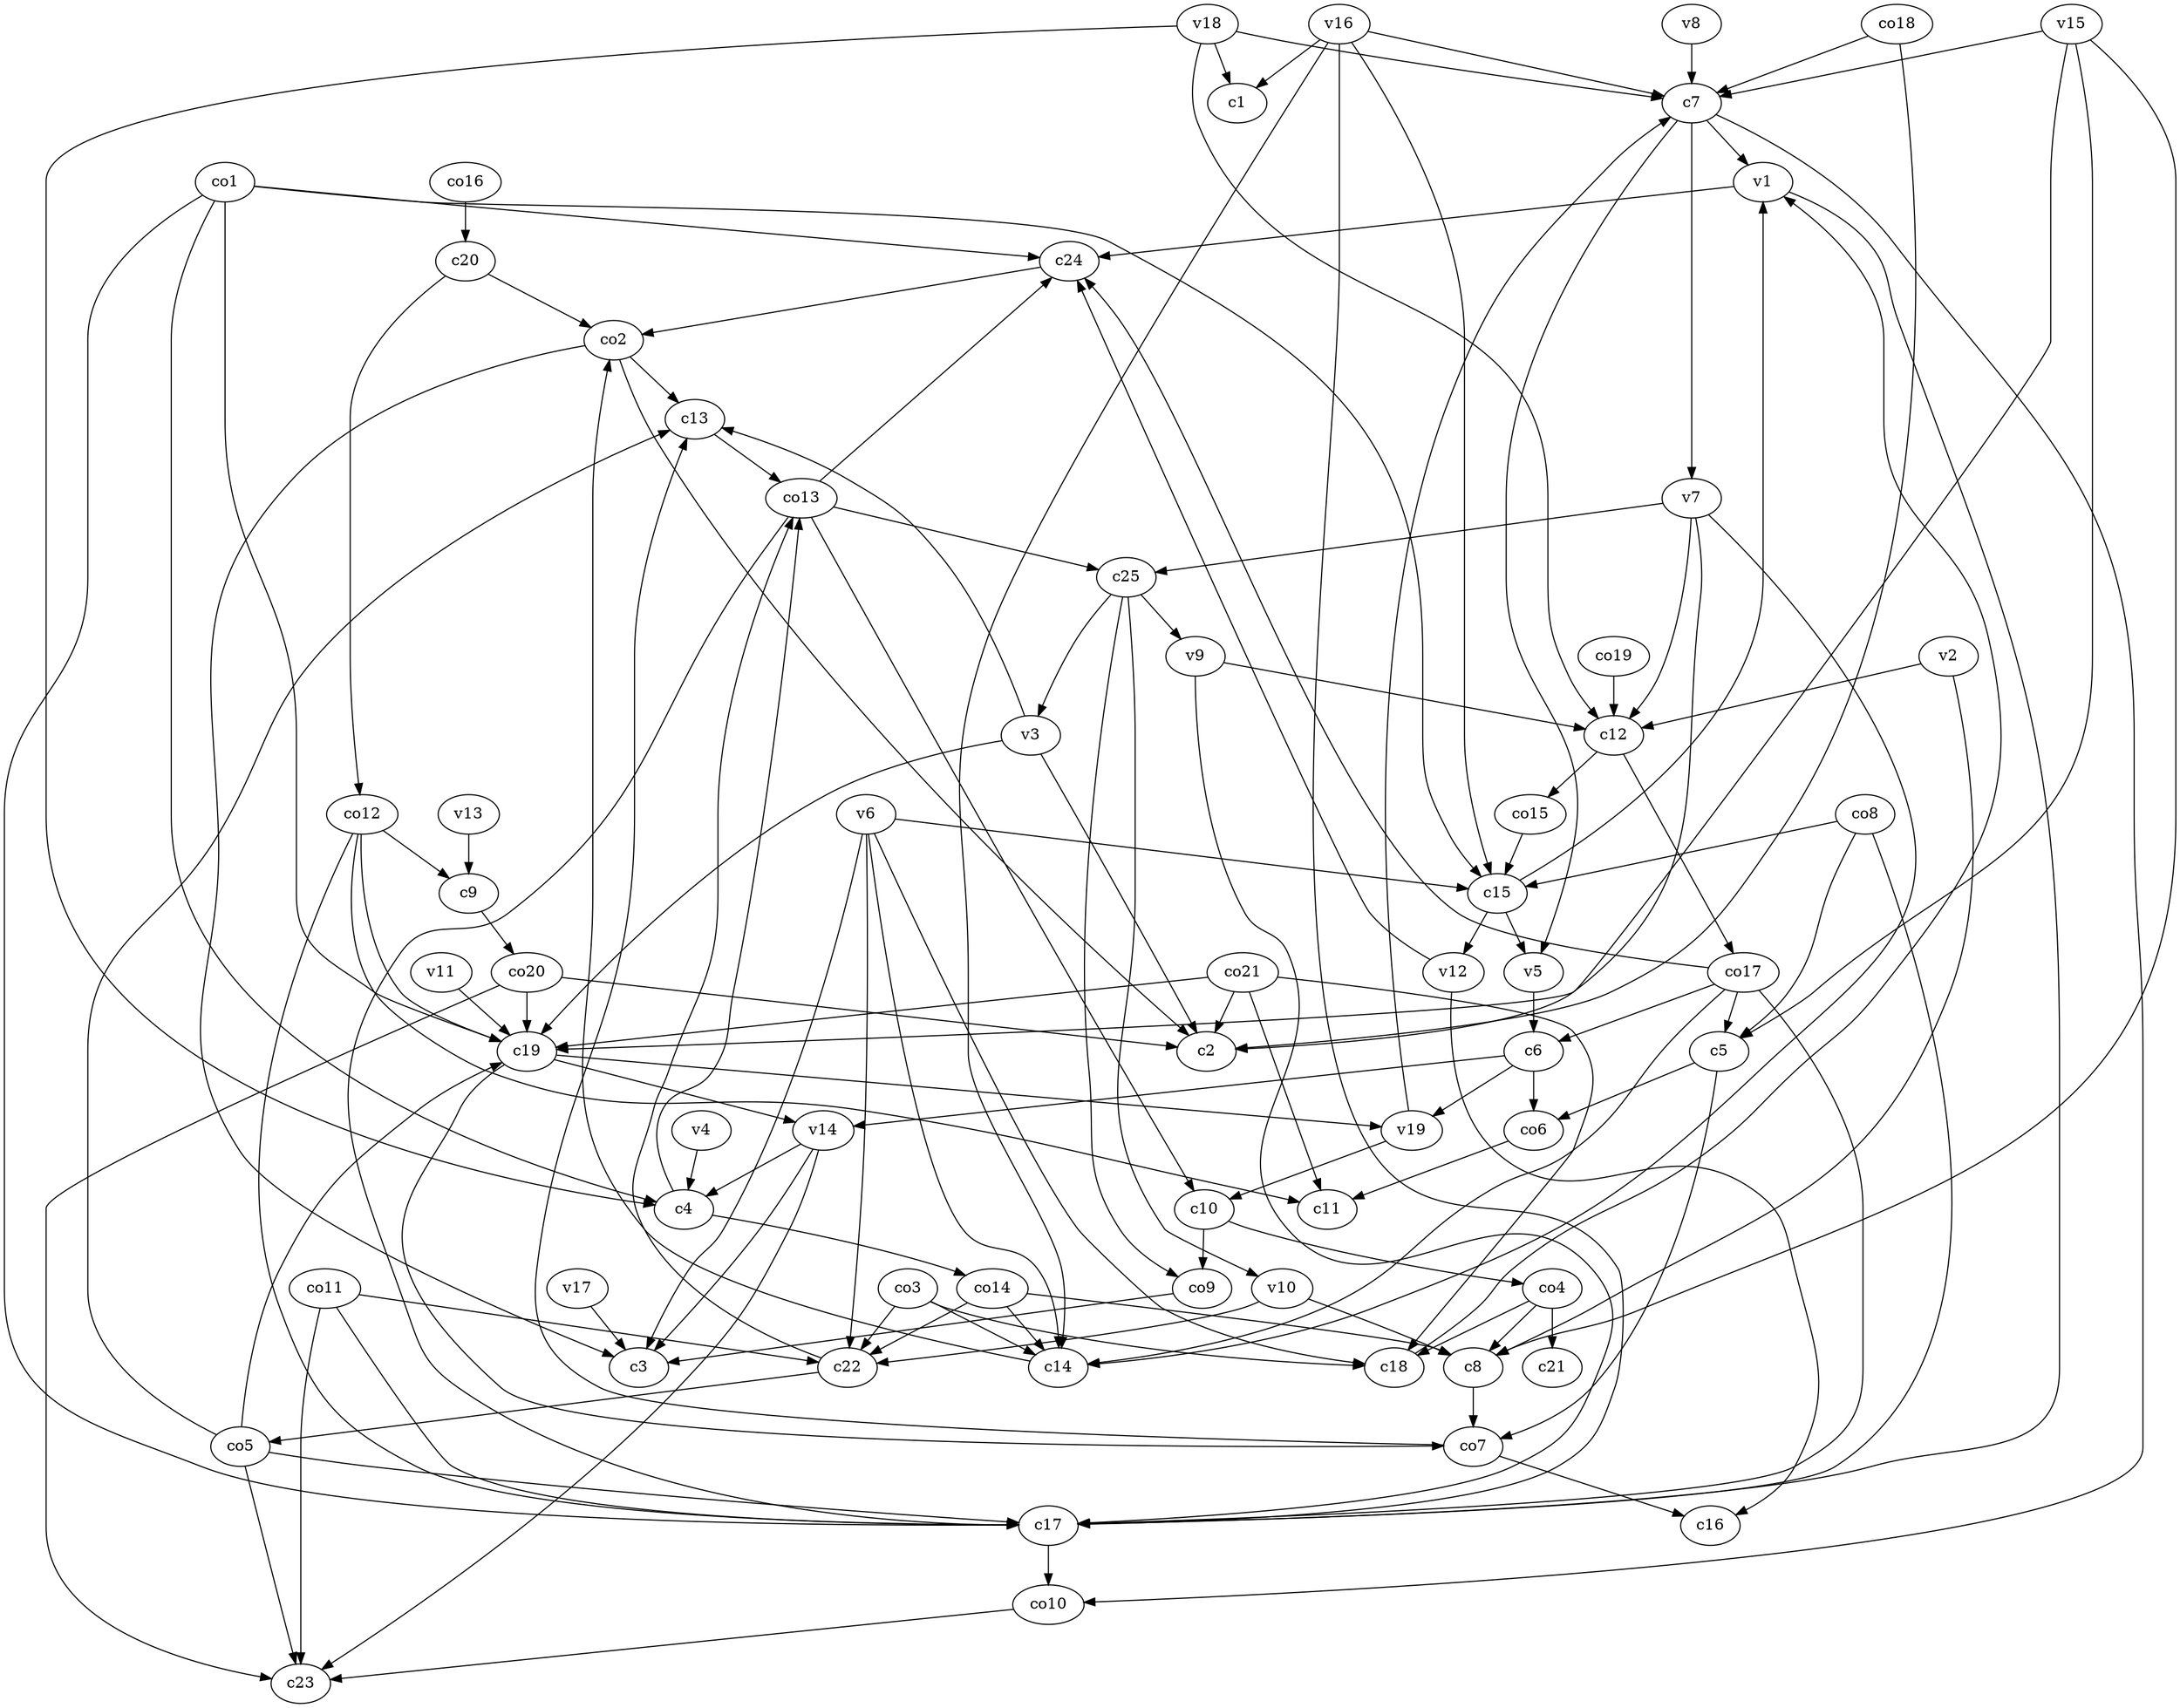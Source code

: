strict digraph  {
c1;
c2;
c3;
c4;
c5;
c6;
c7;
c8;
c9;
c10;
c11;
c12;
c13;
c14;
c15;
c16;
c17;
c18;
c19;
c20;
c21;
c22;
c23;
c24;
c25;
v1;
v2;
v3;
v4;
v5;
v6;
v7;
v8;
v9;
v10;
v11;
v12;
v13;
v14;
v15;
v16;
v17;
v18;
v19;
co1;
co2;
co3;
co4;
co5;
co6;
co7;
co8;
co9;
co10;
co11;
co12;
co13;
co14;
co15;
co16;
co17;
co18;
co19;
co20;
co21;
c4 -> co14  [weight=1];
c4 -> co13  [weight=1];
c5 -> co6  [weight=1];
c5 -> co7  [weight=1];
c6 -> co6  [weight=1];
c6 -> v19  [weight=1];
c6 -> v14  [weight=1];
c7 -> co10  [weight=1];
c7 -> v1  [weight=1];
c7 -> v7  [weight=1];
c7 -> v5  [weight=1];
c8 -> co7  [weight=1];
c9 -> co20  [weight=1];
c10 -> co9  [weight=1];
c10 -> co4  [weight=1];
c12 -> co15  [weight=1];
c12 -> co17  [weight=1];
c13 -> co13  [weight=1];
c14 -> co2  [weight=1];
c15 -> v5  [weight=1];
c15 -> v12  [weight=1];
c15 -> v1  [weight=1];
c17 -> co10  [weight=1];
c18 -> v1  [weight=1];
c19 -> v14  [weight=1];
c19 -> v19  [weight=1];
c19 -> co7  [weight=1];
c20 -> co12  [weight=1];
c20 -> co2  [weight=1];
c22 -> co5  [weight=1];
c22 -> co13  [weight=1];
c24 -> co2  [weight=1];
c25 -> v10  [weight=1];
c25 -> co9  [weight=1];
c25 -> v3  [weight=1];
c25 -> v9  [weight=1];
v1 -> c17  [weight=1];
v1 -> c24  [weight=1];
v2 -> c8  [weight=1];
v2 -> c12  [weight=1];
v3 -> c19  [weight=1];
v3 -> c2  [weight=1];
v3 -> c13  [weight=1];
v4 -> c4  [weight=1];
v5 -> c6  [weight=1];
v6 -> c22  [weight=1];
v6 -> c18  [weight=1];
v6 -> c14  [weight=1];
v6 -> c3  [weight=1];
v6 -> c15  [weight=1];
v7 -> c25  [weight=1];
v7 -> c14  [weight=1];
v7 -> c12  [weight=1];
v7 -> c2  [weight=1];
v8 -> c7  [weight=1];
v9 -> c12  [weight=1];
v9 -> c17  [weight=1];
v10 -> c22  [weight=1];
v10 -> c8  [weight=1];
v11 -> c19  [weight=1];
v12 -> c16  [weight=1];
v12 -> c24  [weight=1];
v13 -> c9  [weight=1];
v14 -> c3  [weight=1];
v14 -> c23  [weight=1];
v14 -> c4  [weight=1];
v15 -> c19  [weight=1];
v15 -> c5  [weight=1];
v15 -> c7  [weight=1];
v15 -> c8  [weight=1];
v16 -> c14  [weight=1];
v16 -> c17  [weight=1];
v16 -> c1  [weight=1];
v16 -> c7  [weight=1];
v16 -> c15  [weight=1];
v17 -> c3  [weight=1];
v18 -> c4  [weight=1];
v18 -> c7  [weight=1];
v18 -> c12  [weight=1];
v18 -> c1  [weight=1];
v19 -> c7  [weight=1];
v19 -> c10  [weight=1];
co1 -> c19  [weight=1];
co1 -> c17  [weight=1];
co1 -> c24  [weight=1];
co1 -> c15  [weight=1];
co1 -> c4  [weight=1];
co2 -> c3  [weight=1];
co2 -> c13  [weight=1];
co2 -> c2  [weight=1];
co3 -> c14  [weight=1];
co3 -> c18  [weight=1];
co3 -> c22  [weight=1];
co4 -> c18  [weight=1];
co4 -> c8  [weight=1];
co4 -> c21  [weight=1];
co5 -> c19  [weight=1];
co5 -> c23  [weight=1];
co5 -> c17  [weight=1];
co5 -> c13  [weight=1];
co6 -> c11  [weight=1];
co7 -> c16  [weight=1];
co7 -> c13  [weight=1];
co8 -> c17  [weight=1];
co8 -> c5  [weight=1];
co8 -> c15  [weight=1];
co9 -> c3  [weight=1];
co10 -> c23  [weight=1];
co11 -> c23  [weight=1];
co11 -> c22  [weight=1];
co11 -> c17  [weight=1];
co12 -> c17  [weight=1];
co12 -> c9  [weight=1];
co12 -> c11  [weight=1];
co12 -> c19  [weight=1];
co13 -> c17  [weight=1];
co13 -> c25  [weight=1];
co13 -> c24  [weight=1];
co13 -> c10  [weight=1];
co14 -> c14  [weight=1];
co14 -> c8  [weight=1];
co14 -> c22  [weight=1];
co15 -> c15  [weight=1];
co16 -> c20  [weight=1];
co17 -> c6  [weight=1];
co17 -> c5  [weight=1];
co17 -> c24  [weight=1];
co17 -> c14  [weight=1];
co17 -> c17  [weight=1];
co18 -> c7  [weight=1];
co18 -> c2  [weight=1];
co19 -> c12  [weight=1];
co20 -> c2  [weight=1];
co20 -> c19  [weight=1];
co20 -> c23  [weight=1];
co21 -> c2  [weight=1];
co21 -> c18  [weight=1];
co21 -> c11  [weight=1];
co21 -> c19  [weight=1];
}
